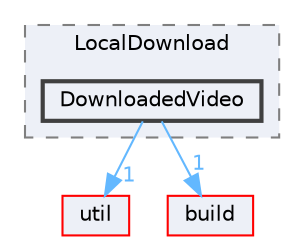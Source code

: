 digraph "DownloadedVideo"
{
 // LATEX_PDF_SIZE
  bgcolor="transparent";
  edge [fontname=Helvetica,fontsize=10,labelfontname=Helvetica,labelfontsize=10];
  node [fontname=Helvetica,fontsize=10,shape=box,height=0.2,width=0.4];
  compound=true
  subgraph clusterdir_4903e9fdd90aaa64abf2216a2ba9b10e {
    graph [ bgcolor="#edf0f7", pencolor="grey50", label="LocalDownload", fontname=Helvetica,fontsize=10 style="filled,dashed", URL="dir_4903e9fdd90aaa64abf2216a2ba9b10e.html",tooltip=""]
  dir_806242eaaedd746fe7228a20c71dbbe4 [label="DownloadedVideo", fillcolor="#edf0f7", color="grey25", style="filled,bold", URL="dir_806242eaaedd746fe7228a20c71dbbe4.html",tooltip=""];
  }
  dir_23ec12649285f9fabf3a6b7380226c28 [label="util", fillcolor="#edf0f7", color="red", style="filled", URL="dir_23ec12649285f9fabf3a6b7380226c28.html",tooltip=""];
  dir_4fef79e7177ba769987a8da36c892c5f [label="build", fillcolor="#edf0f7", color="red", style="filled", URL="dir_4fef79e7177ba769987a8da36c892c5f.html",tooltip=""];
  dir_806242eaaedd746fe7228a20c71dbbe4->dir_23ec12649285f9fabf3a6b7380226c28 [headlabel="1", labeldistance=1.5 headhref="dir_000064_000357.html" href="dir_000064_000357.html" color="steelblue1" fontcolor="steelblue1"];
  dir_806242eaaedd746fe7228a20c71dbbe4->dir_4fef79e7177ba769987a8da36c892c5f [headlabel="1", labeldistance=1.5 headhref="dir_000064_000041.html" href="dir_000064_000041.html" color="steelblue1" fontcolor="steelblue1"];
}
